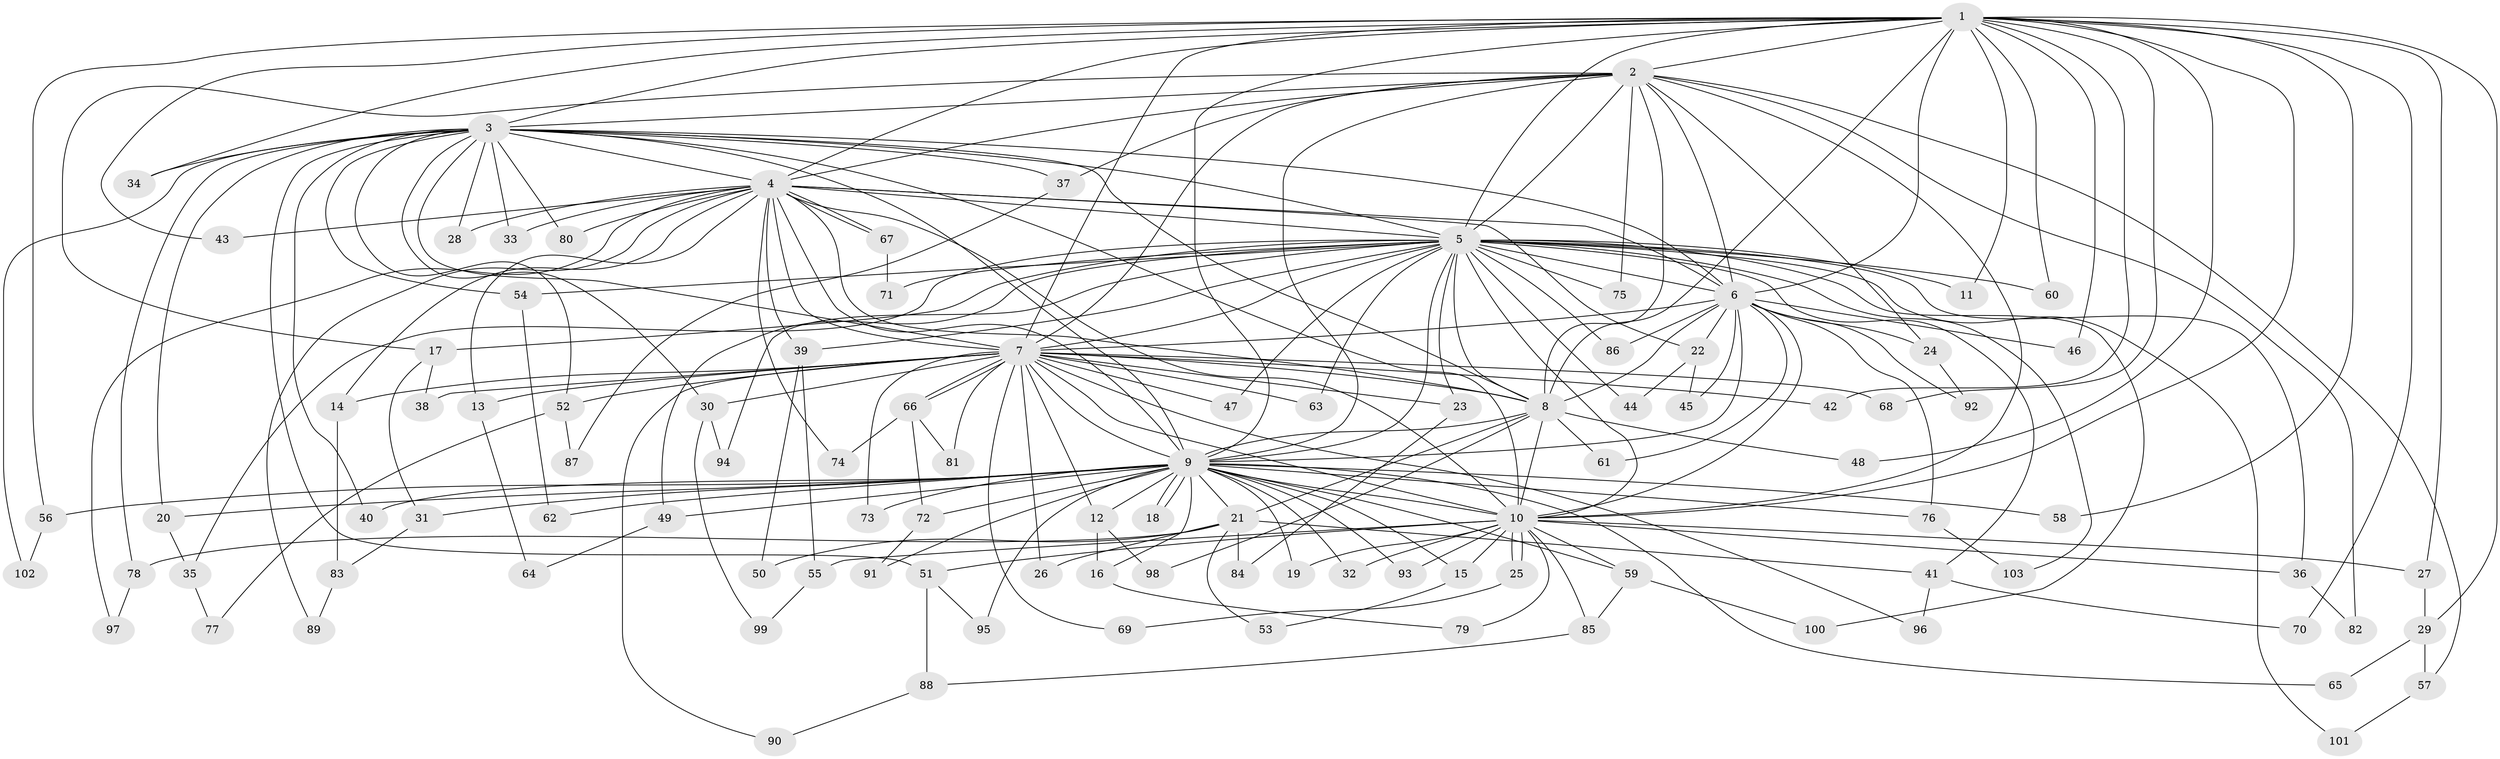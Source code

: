 // Generated by graph-tools (version 1.1) at 2025/25/03/09/25 03:25:48]
// undirected, 103 vertices, 231 edges
graph export_dot {
graph [start="1"]
  node [color=gray90,style=filled];
  1;
  2;
  3;
  4;
  5;
  6;
  7;
  8;
  9;
  10;
  11;
  12;
  13;
  14;
  15;
  16;
  17;
  18;
  19;
  20;
  21;
  22;
  23;
  24;
  25;
  26;
  27;
  28;
  29;
  30;
  31;
  32;
  33;
  34;
  35;
  36;
  37;
  38;
  39;
  40;
  41;
  42;
  43;
  44;
  45;
  46;
  47;
  48;
  49;
  50;
  51;
  52;
  53;
  54;
  55;
  56;
  57;
  58;
  59;
  60;
  61;
  62;
  63;
  64;
  65;
  66;
  67;
  68;
  69;
  70;
  71;
  72;
  73;
  74;
  75;
  76;
  77;
  78;
  79;
  80;
  81;
  82;
  83;
  84;
  85;
  86;
  87;
  88;
  89;
  90;
  91;
  92;
  93;
  94;
  95;
  96;
  97;
  98;
  99;
  100;
  101;
  102;
  103;
  1 -- 2;
  1 -- 3;
  1 -- 4;
  1 -- 5;
  1 -- 6;
  1 -- 7;
  1 -- 8;
  1 -- 9;
  1 -- 10;
  1 -- 11;
  1 -- 27;
  1 -- 29;
  1 -- 34;
  1 -- 42;
  1 -- 43;
  1 -- 46;
  1 -- 48;
  1 -- 56;
  1 -- 58;
  1 -- 60;
  1 -- 68;
  1 -- 70;
  2 -- 3;
  2 -- 4;
  2 -- 5;
  2 -- 6;
  2 -- 7;
  2 -- 8;
  2 -- 9;
  2 -- 10;
  2 -- 17;
  2 -- 24;
  2 -- 37;
  2 -- 57;
  2 -- 75;
  2 -- 82;
  3 -- 4;
  3 -- 5;
  3 -- 6;
  3 -- 7;
  3 -- 8;
  3 -- 9;
  3 -- 10;
  3 -- 20;
  3 -- 28;
  3 -- 30;
  3 -- 33;
  3 -- 34;
  3 -- 37;
  3 -- 40;
  3 -- 51;
  3 -- 52;
  3 -- 54;
  3 -- 78;
  3 -- 80;
  3 -- 102;
  4 -- 5;
  4 -- 6;
  4 -- 7;
  4 -- 8;
  4 -- 9;
  4 -- 10;
  4 -- 13;
  4 -- 14;
  4 -- 22;
  4 -- 28;
  4 -- 33;
  4 -- 39;
  4 -- 43;
  4 -- 67;
  4 -- 67;
  4 -- 74;
  4 -- 80;
  4 -- 89;
  4 -- 97;
  5 -- 6;
  5 -- 7;
  5 -- 8;
  5 -- 9;
  5 -- 10;
  5 -- 11;
  5 -- 17;
  5 -- 23;
  5 -- 35;
  5 -- 36;
  5 -- 39;
  5 -- 41;
  5 -- 44;
  5 -- 47;
  5 -- 49;
  5 -- 54;
  5 -- 60;
  5 -- 63;
  5 -- 71;
  5 -- 75;
  5 -- 86;
  5 -- 94;
  5 -- 100;
  5 -- 101;
  5 -- 103;
  6 -- 7;
  6 -- 8;
  6 -- 9;
  6 -- 10;
  6 -- 22;
  6 -- 24;
  6 -- 45;
  6 -- 46;
  6 -- 61;
  6 -- 76;
  6 -- 86;
  6 -- 92;
  7 -- 8;
  7 -- 9;
  7 -- 10;
  7 -- 12;
  7 -- 13;
  7 -- 14;
  7 -- 23;
  7 -- 26;
  7 -- 30;
  7 -- 38;
  7 -- 42;
  7 -- 47;
  7 -- 52;
  7 -- 63;
  7 -- 66;
  7 -- 66;
  7 -- 68;
  7 -- 69;
  7 -- 73;
  7 -- 81;
  7 -- 90;
  7 -- 96;
  8 -- 9;
  8 -- 10;
  8 -- 21;
  8 -- 48;
  8 -- 61;
  8 -- 98;
  9 -- 10;
  9 -- 12;
  9 -- 15;
  9 -- 16;
  9 -- 18;
  9 -- 18;
  9 -- 19;
  9 -- 20;
  9 -- 21;
  9 -- 31;
  9 -- 32;
  9 -- 40;
  9 -- 49;
  9 -- 56;
  9 -- 58;
  9 -- 59;
  9 -- 62;
  9 -- 65;
  9 -- 72;
  9 -- 73;
  9 -- 76;
  9 -- 91;
  9 -- 93;
  9 -- 95;
  10 -- 15;
  10 -- 19;
  10 -- 25;
  10 -- 25;
  10 -- 27;
  10 -- 32;
  10 -- 36;
  10 -- 51;
  10 -- 55;
  10 -- 59;
  10 -- 79;
  10 -- 85;
  10 -- 93;
  12 -- 16;
  12 -- 98;
  13 -- 64;
  14 -- 83;
  15 -- 53;
  16 -- 79;
  17 -- 31;
  17 -- 38;
  20 -- 35;
  21 -- 26;
  21 -- 41;
  21 -- 50;
  21 -- 53;
  21 -- 78;
  21 -- 84;
  22 -- 44;
  22 -- 45;
  23 -- 84;
  24 -- 92;
  25 -- 69;
  27 -- 29;
  29 -- 57;
  29 -- 65;
  30 -- 94;
  30 -- 99;
  31 -- 83;
  35 -- 77;
  36 -- 82;
  37 -- 87;
  39 -- 50;
  39 -- 55;
  41 -- 70;
  41 -- 96;
  49 -- 64;
  51 -- 88;
  51 -- 95;
  52 -- 77;
  52 -- 87;
  54 -- 62;
  55 -- 99;
  56 -- 102;
  57 -- 101;
  59 -- 85;
  59 -- 100;
  66 -- 72;
  66 -- 74;
  66 -- 81;
  67 -- 71;
  72 -- 91;
  76 -- 103;
  78 -- 97;
  83 -- 89;
  85 -- 88;
  88 -- 90;
}
